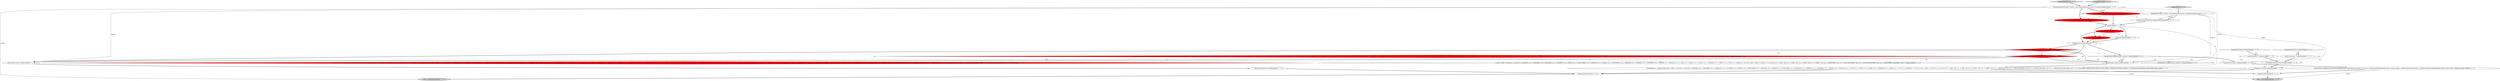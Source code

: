 digraph {
6 [style = filled, label = "_errHandler.reportError(this,re)@@@47@@@['1', '1', '1']", fillcolor = white, shape = ellipse image = "AAA0AAABBB1BBB"];
32 [style = filled, label = "(((_la) & ~0x3f) == 0 && ((1L << _la) & ((1L << ANALYZE) | (1L << ANALYZED) | (1L << CATALOGS) | (1L << COLUMNS) | (1L << DEBUG) | (1L << EXECUTABLE) | (1L << EXPLAIN) | (1L << FORMAT) | (1L << FUNCTIONS) | (1L << GRAPHVIZ) | (1L << MAPPED) | (1L << OPTIMIZED) | (1L << PARSED) | (1L << PHYSICAL) | (1L << PLAN) | (1L << RLIKE) | (1L << QUERY) | (1L << SCHEMAS) | (1L << SHOW) | (1L << SYS) | (1L << TABLES))) != 0) || ((((_la - 64)) & ~0x3f) == 0 && ((1L << (_la - 64)) & ((1L << (TEXT - 64)) | (1L << (TYPE - 64)) | (1L << (TYPES - 64)) | (1L << (VERIFY - 64)) | (1L << (IDENTIFIER - 64)) | (1L << (DIGIT_IDENTIFIER - 64)) | (1L << (QUOTED_IDENTIFIER - 64)) | (1L << (BACKQUOTED_IDENTIFIER - 64)))) != 0)@@@14@@@['0', '0', '1']", fillcolor = white, shape = diamond image = "AAA0AAABBB3BBB"];
15 [style = filled, label = "enterRule(_localctx,22,RULE_groupingExpressions)@@@4@@@['1', '0', '0']", fillcolor = red, shape = ellipse image = "AAA1AAABBB1BBB"];
22 [style = filled, label = "groupingExpressions['0', '1', '0']", fillcolor = lightgray, shape = diamond image = "AAA0AAABBB2BBB"];
35 [style = filled, label = "{exitRule()}@@@50@@@['0', '0', '1']", fillcolor = white, shape = ellipse image = "AAA0AAABBB3BBB"];
17 [style = filled, label = "{exitRule()}@@@55@@@['1', '1', '0']", fillcolor = white, shape = ellipse image = "AAA0AAABBB1BBB"];
20 [style = filled, label = "setState(321)@@@7@@@['0', '1', '0']", fillcolor = red, shape = ellipse image = "AAA1AAABBB2BBB"];
11 [style = filled, label = "enterOuterAlt(_localctx,1)@@@10@@@['1', '1', '1']", fillcolor = white, shape = ellipse image = "AAA0AAABBB1BBB"];
26 [style = filled, label = "tableIdentifier['0', '0', '1']", fillcolor = lightgray, shape = diamond image = "AAA0AAABBB3BBB"];
2 [style = filled, label = "setState(299)@@@7@@@['1', '0', '0']", fillcolor = red, shape = ellipse image = "AAA1AAABBB1BBB"];
34 [style = filled, label = "_localctx.exception = re@@@46@@@['0', '0', '1']", fillcolor = white, shape = ellipse image = "AAA0AAABBB3BBB"];
23 [style = filled, label = "enterOuterAlt(_localctx,2)@@@26@@@['0', '0', '1']", fillcolor = white, shape = ellipse image = "AAA0AAABBB3BBB"];
29 [style = filled, label = "RecognitionException re@@@45@@@['0', '0', '1']", fillcolor = white, shape = diamond image = "AAA0AAABBB3BBB"];
16 [style = filled, label = "int _la@@@5@@@['1', '1', '1']", fillcolor = white, shape = ellipse image = "AAA0AAABBB1BBB"];
24 [style = filled, label = "getInterpreter().adaptivePredict(_input,89,_ctx)@@@30@@@['0', '0', '1']", fillcolor = white, shape = diamond image = "AAA0AAABBB3BBB"];
5 [style = filled, label = "getInterpreter().adaptivePredict(_input,40,_ctx)@@@9@@@['1', '0', '0']", fillcolor = red, shape = diamond image = "AAA1AAABBB1BBB"];
4 [style = filled, label = "(((_la) & ~0x3f) == 0 && ((1L << _la) & ((1L << T__0) | (1L << ANALYZE) | (1L << ANALYZED) | (1L << CAST) | (1L << CATALOGS) | (1L << COLUMNS) | (1L << DEBUG) | (1L << EXECUTABLE) | (1L << EXISTS) | (1L << EXPLAIN) | (1L << EXTRACT) | (1L << FALSE) | (1L << FORMAT) | (1L << FUNCTIONS) | (1L << GRAPHVIZ) | (1L << MAPPED) | (1L << MATCH) | (1L << NOT) | (1L << NULL) | (1L << OPTIMIZED) | (1L << PARSED) | (1L << PHYSICAL) | (1L << PLAN) | (1L << RLIKE) | (1L << QUERY) | (1L << SCHEMAS) | (1L << SHOW) | (1L << SYS) | (1L << TABLES))) != 0) || ((((_la - 64)) & ~0x3f) == 0 && ((1L << (_la - 64)) & ((1L << (TEXT - 64)) | (1L << (TRUE - 64)) | (1L << (TYPE - 64)) | (1L << (TYPES - 64)) | (1L << (VERIFY - 64)) | (1L << (PLUS - 64)) | (1L << (MINUS - 64)) | (1L << (ASTERISK - 64)) | (1L << (PARAM - 64)) | (1L << (STRING - 64)) | (1L << (INTEGER_VALUE - 64)) | (1L << (DECIMAL_VALUE - 64)) | (1L << (IDENTIFIER - 64)) | (1L << (DIGIT_IDENTIFIER - 64)) | (1L << (QUOTED_IDENTIFIER - 64)) | (1L << (BACKQUOTED_IDENTIFIER - 64)))) != 0)@@@16@@@['1', '0', '0']", fillcolor = red, shape = diamond image = "AAA1AAABBB1BBB"];
13 [style = filled, label = "_localctx.exception = re@@@51@@@['1', '1', '0']", fillcolor = white, shape = ellipse image = "AAA0AAABBB1BBB"];
27 [style = filled, label = "{setState(629)_errHandler.sync(this)switch (getInterpreter().adaptivePredict(_input,89,_ctx)) {case 1:{setState(626)((TableIdentifierContext)_localctx).catalog = identifier()setState(627)match(T__3)}breaksetState(631)((TableIdentifierContext)_localctx).name = identifier()}@@@27@@@['0', '0', '1']", fillcolor = white, shape = ellipse image = "AAA0AAABBB3BBB"];
25 [style = filled, label = "return _localctx@@@53@@@['0', '0', '1']", fillcolor = lightgray, shape = ellipse image = "AAA0AAABBB3BBB"];
9 [style = filled, label = "enterOuterAlt(_localctx,2)@@@42@@@['1', '1', '0']", fillcolor = white, shape = ellipse image = "AAA0AAABBB1BBB"];
30 [style = filled, label = "TableIdentifierContext _localctx = new TableIdentifierContext(_ctx,getState())@@@3@@@['0', '0', '1']", fillcolor = white, shape = ellipse image = "AAA0AAABBB3BBB"];
10 [style = filled, label = "_errHandler.recover(this,re)@@@48@@@['1', '1', '1']", fillcolor = white, shape = ellipse image = "AAA0AAABBB1BBB"];
14 [style = filled, label = "{setState(623)_la = _input.LA(1)if ((((_la) & ~0x3f) == 0 && ((1L << _la) & ((1L << ANALYZE) | (1L << ANALYZED) | (1L << CATALOGS) | (1L << COLUMNS) | (1L << DEBUG) | (1L << EXECUTABLE) | (1L << EXPLAIN) | (1L << FORMAT) | (1L << FUNCTIONS) | (1L << GRAPHVIZ) | (1L << MAPPED) | (1L << OPTIMIZED) | (1L << PARSED) | (1L << PHYSICAL) | (1L << PLAN) | (1L << RLIKE) | (1L << QUERY) | (1L << SCHEMAS) | (1L << SHOW) | (1L << SYS) | (1L << TABLES))) != 0) || ((((_la - 64)) & ~0x3f) == 0 && ((1L << (_la - 64)) & ((1L << (TEXT - 64)) | (1L << (TYPE - 64)) | (1L << (TYPES - 64)) | (1L << (VERIFY - 64)) | (1L << (IDENTIFIER - 64)) | (1L << (DIGIT_IDENTIFIER - 64)) | (1L << (QUOTED_IDENTIFIER - 64)) | (1L << (BACKQUOTED_IDENTIFIER - 64)))) != 0)) {{setState(620)((TableIdentifierContext)_localctx).catalog = identifier()setState(621)match(T__3)}}setState(625)match(TABLE_IDENTIFIER)}@@@11@@@['1', '1', '1']", fillcolor = white, shape = ellipse image = "AAA0AAABBB1BBB"];
8 [style = filled, label = "return _localctx@@@58@@@['1', '1', '0']", fillcolor = lightgray, shape = ellipse image = "AAA0AAABBB1BBB"];
3 [style = filled, label = "RecognitionException re@@@50@@@['1', '1', '0']", fillcolor = white, shape = diamond image = "AAA0AAABBB1BBB"];
19 [style = filled, label = "(((_la) & ~0x3f) == 0 && ((1L << _la) & ((1L << T__0) | (1L << ANALYZE) | (1L << ANALYZED) | (1L << CAST) | (1L << CATALOGS) | (1L << COLUMNS) | (1L << DEBUG) | (1L << EXECUTABLE) | (1L << EXISTS) | (1L << EXPLAIN) | (1L << EXTRACT) | (1L << FALSE) | (1L << FORMAT) | (1L << FUNCTIONS) | (1L << GRAPHVIZ) | (1L << MAPPED) | (1L << MATCH) | (1L << NOT) | (1L << NULL) | (1L << OPTIMIZED) | (1L << PARSED) | (1L << PHYSICAL) | (1L << PLAN) | (1L << RLIKE) | (1L << QUERY) | (1L << SCHEMAS) | (1L << SHOW) | (1L << SYS) | (1L << TABLES))) != 0) || ((((_la - 64)) & ~0x3f) == 0 && ((1L << (_la - 64)) & ((1L << (TEXT - 64)) | (1L << (TRUE - 64)) | (1L << (TYPE - 64)) | (1L << (TYPES - 64)) | (1L << (VERIFY - 64)) | (1L << (FUNCTION_ESC - 64)) | (1L << (DATE_ESC - 64)) | (1L << (TIME_ESC - 64)) | (1L << (TIMESTAMP_ESC - 64)) | (1L << (GUID_ESC - 64)) | (1L << (PLUS - 64)) | (1L << (MINUS - 64)) | (1L << (ASTERISK - 64)) | (1L << (PARAM - 64)) | (1L << (STRING - 64)) | (1L << (INTEGER_VALUE - 64)) | (1L << (DECIMAL_VALUE - 64)) | (1L << (IDENTIFIER - 64)) | (1L << (DIGIT_IDENTIFIER - 64)) | (1L << (QUOTED_IDENTIFIER - 64)) | (1L << (BACKQUOTED_IDENTIFIER - 64)))) != 0)@@@16@@@['0', '1', '0']", fillcolor = red, shape = diamond image = "AAA1AAABBB2BBB"];
7 [style = filled, label = "GroupingExpressionsContext _localctx = new GroupingExpressionsContext(_ctx,getState())@@@3@@@['1', '1', '0']", fillcolor = white, shape = ellipse image = "AAA0AAABBB1BBB"];
0 [style = filled, label = "_errHandler.sync(this)@@@8@@@['1', '1', '1']", fillcolor = white, shape = ellipse image = "AAA0AAABBB1BBB"];
28 [style = filled, label = "getInterpreter().adaptivePredict(_input,90,_ctx)@@@9@@@['0', '0', '1']", fillcolor = white, shape = diamond image = "AAA0AAABBB3BBB"];
18 [style = filled, label = "getInterpreter().adaptivePredict(_input,41,_ctx)@@@9@@@['0', '1', '0']", fillcolor = red, shape = diamond image = "AAA1AAABBB2BBB"];
21 [style = filled, label = "enterRule(_localctx,24,RULE_groupingExpressions)@@@4@@@['0', '1', '0']", fillcolor = red, shape = ellipse image = "AAA1AAABBB2BBB"];
33 [style = filled, label = "setState(632)@@@7@@@['0', '0', '1']", fillcolor = white, shape = ellipse image = "AAA0AAABBB3BBB"];
31 [style = filled, label = "enterRule(_localctx,66,RULE_tableIdentifier)@@@4@@@['0', '0', '1']", fillcolor = white, shape = ellipse image = "AAA0AAABBB3BBB"];
1 [style = filled, label = "{setState(320)expression()}@@@43@@@['1', '1', '0']", fillcolor = white, shape = ellipse image = "AAA0AAABBB1BBB"];
12 [style = filled, label = "groupingExpressions['1', '0', '0']", fillcolor = lightgray, shape = diamond image = "AAA0AAABBB1BBB"];
28->11 [style = dotted, label="true"];
17->8 [style = bold, label=""];
29->10 [style = dotted, label="true"];
29->6 [style = dotted, label="true"];
16->14 [style = solid, label="_la"];
2->20 [style = dashed, label="0"];
30->23 [style = solid, label="_localctx"];
5->9 [style = bold, label=""];
23->27 [style = bold, label=""];
14->35 [style = bold, label=""];
11->14 [style = bold, label=""];
31->16 [style = bold, label=""];
29->34 [style = dotted, label="true"];
28->11 [style = bold, label=""];
20->0 [style = bold, label=""];
18->11 [style = bold, label=""];
7->11 [style = solid, label="_localctx"];
3->10 [style = dotted, label="true"];
18->19 [style = dotted, label="true"];
10->35 [style = bold, label=""];
15->21 [style = dashed, label="0"];
14->17 [style = bold, label=""];
10->17 [style = bold, label=""];
7->15 [style = solid, label="_localctx"];
29->34 [style = bold, label=""];
16->2 [style = bold, label=""];
3->6 [style = dotted, label="true"];
15->16 [style = bold, label=""];
5->18 [style = dashed, label="0"];
22->7 [style = bold, label=""];
12->7 [style = bold, label=""];
27->35 [style = bold, label=""];
5->4 [style = dotted, label="true"];
1->17 [style = bold, label=""];
26->30 [style = bold, label=""];
35->25 [style = bold, label=""];
33->0 [style = bold, label=""];
4->32 [style = dashed, label="0"];
30->31 [style = solid, label="_localctx"];
18->11 [style = dotted, label="true"];
7->8 [style = solid, label="_localctx"];
2->0 [style = bold, label=""];
27->25 [style = solid, label="_localctx"];
5->11 [style = dotted, label="true"];
28->32 [style = dotted, label="true"];
28->24 [style = dotted, label="true"];
7->21 [style = solid, label="_localctx"];
5->28 [style = dashed, label="0"];
16->33 [style = bold, label=""];
30->31 [style = bold, label=""];
28->23 [style = bold, label=""];
6->10 [style = bold, label=""];
7->30 [style = dashed, label="0"];
34->6 [style = bold, label=""];
18->9 [style = dotted, label="true"];
18->9 [style = bold, label=""];
15->31 [style = dashed, label="0"];
3->13 [style = bold, label=""];
7->21 [style = bold, label=""];
21->16 [style = bold, label=""];
7->15 [style = bold, label=""];
0->18 [style = bold, label=""];
14->25 [style = solid, label="_localctx"];
5->9 [style = dotted, label="true"];
5->11 [style = bold, label=""];
28->23 [style = dotted, label="true"];
4->19 [style = dashed, label="0"];
2->33 [style = dashed, label="0"];
13->6 [style = bold, label=""];
9->1 [style = bold, label=""];
7->9 [style = solid, label="_localctx"];
30->11 [style = solid, label="_localctx"];
16->20 [style = bold, label=""];
0->28 [style = bold, label=""];
3->13 [style = dotted, label="true"];
0->5 [style = bold, label=""];
}
